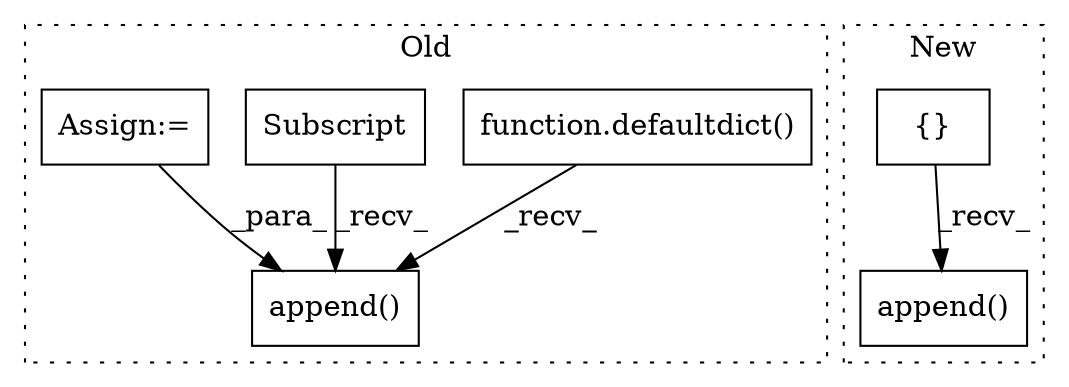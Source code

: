 digraph G {
subgraph cluster0 {
1 [label="function.defaultdict()" a="75" s="3658,3674" l="12,1" shape="box"];
4 [label="append()" a="75" s="4229,4262" l="25,1" shape="box"];
5 [label="Subscript" a="63" s="4229,0" l="17,0" shape="box"];
6 [label="Assign:=" a="68" s="4046" l="3" shape="box"];
label = "Old";
style="dotted";
}
subgraph cluster1 {
2 [label="append()" a="75" s="4022,4077" l="40,1" shape="box"];
3 [label="{}" a="95" s="3539,3540" l="2,1" shape="box"];
label = "New";
style="dotted";
}
1 -> 4 [label="_recv_"];
3 -> 2 [label="_recv_"];
5 -> 4 [label="_recv_"];
6 -> 4 [label="_para_"];
}